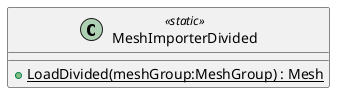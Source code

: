 @startuml
class MeshImporterDivided <<static>> {
    + {static} LoadDivided(meshGroup:MeshGroup) : Mesh
}
@enduml
